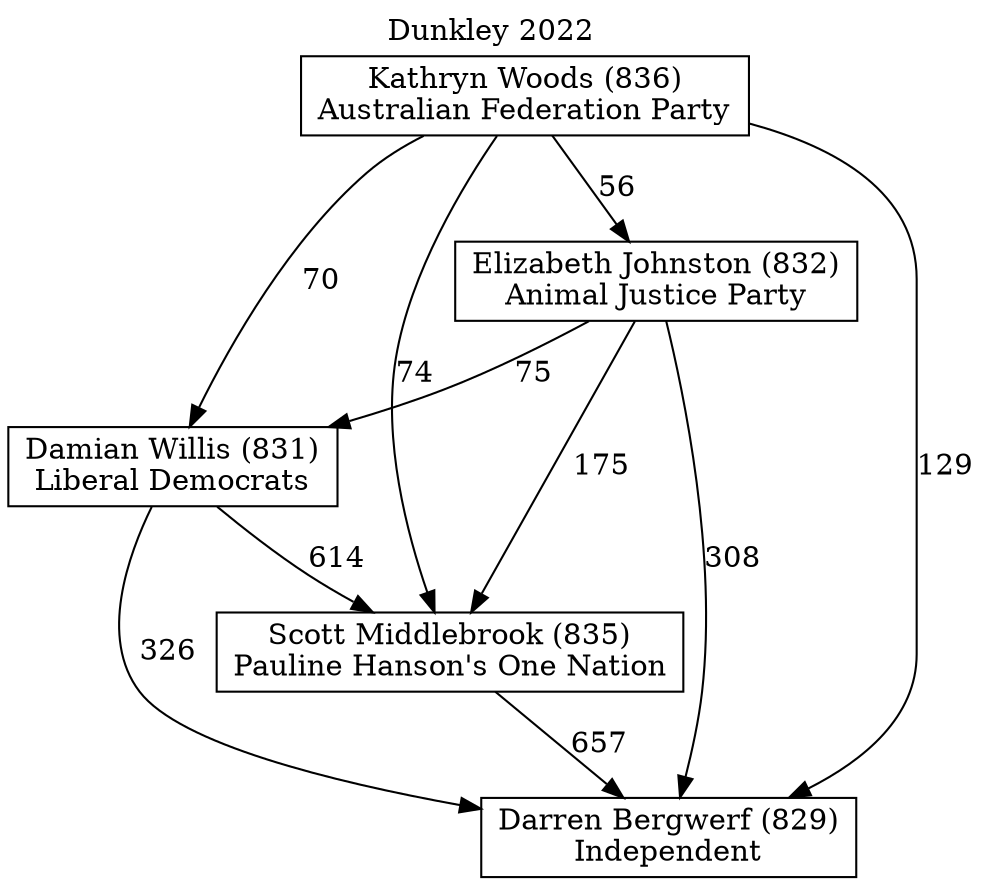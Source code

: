 // House preference flow
digraph "Darren Bergwerf (829)_Dunkley_2022" {
	graph [label="Dunkley 2022" labelloc=t mclimit=10]
	node [shape=box]
	"Damian Willis (831)" [label="Damian Willis (831)
Liberal Democrats"]
	"Darren Bergwerf (829)" [label="Darren Bergwerf (829)
Independent"]
	"Elizabeth Johnston (832)" [label="Elizabeth Johnston (832)
Animal Justice Party"]
	"Kathryn Woods (836)" [label="Kathryn Woods (836)
Australian Federation Party"]
	"Scott Middlebrook (835)" [label="Scott Middlebrook (835)
Pauline Hanson's One Nation"]
	"Damian Willis (831)" -> "Darren Bergwerf (829)" [label=326]
	"Damian Willis (831)" -> "Scott Middlebrook (835)" [label=614]
	"Elizabeth Johnston (832)" -> "Damian Willis (831)" [label=75]
	"Elizabeth Johnston (832)" -> "Darren Bergwerf (829)" [label=308]
	"Elizabeth Johnston (832)" -> "Scott Middlebrook (835)" [label=175]
	"Kathryn Woods (836)" -> "Damian Willis (831)" [label=70]
	"Kathryn Woods (836)" -> "Darren Bergwerf (829)" [label=129]
	"Kathryn Woods (836)" -> "Elizabeth Johnston (832)" [label=56]
	"Kathryn Woods (836)" -> "Scott Middlebrook (835)" [label=74]
	"Scott Middlebrook (835)" -> "Darren Bergwerf (829)" [label=657]
}
